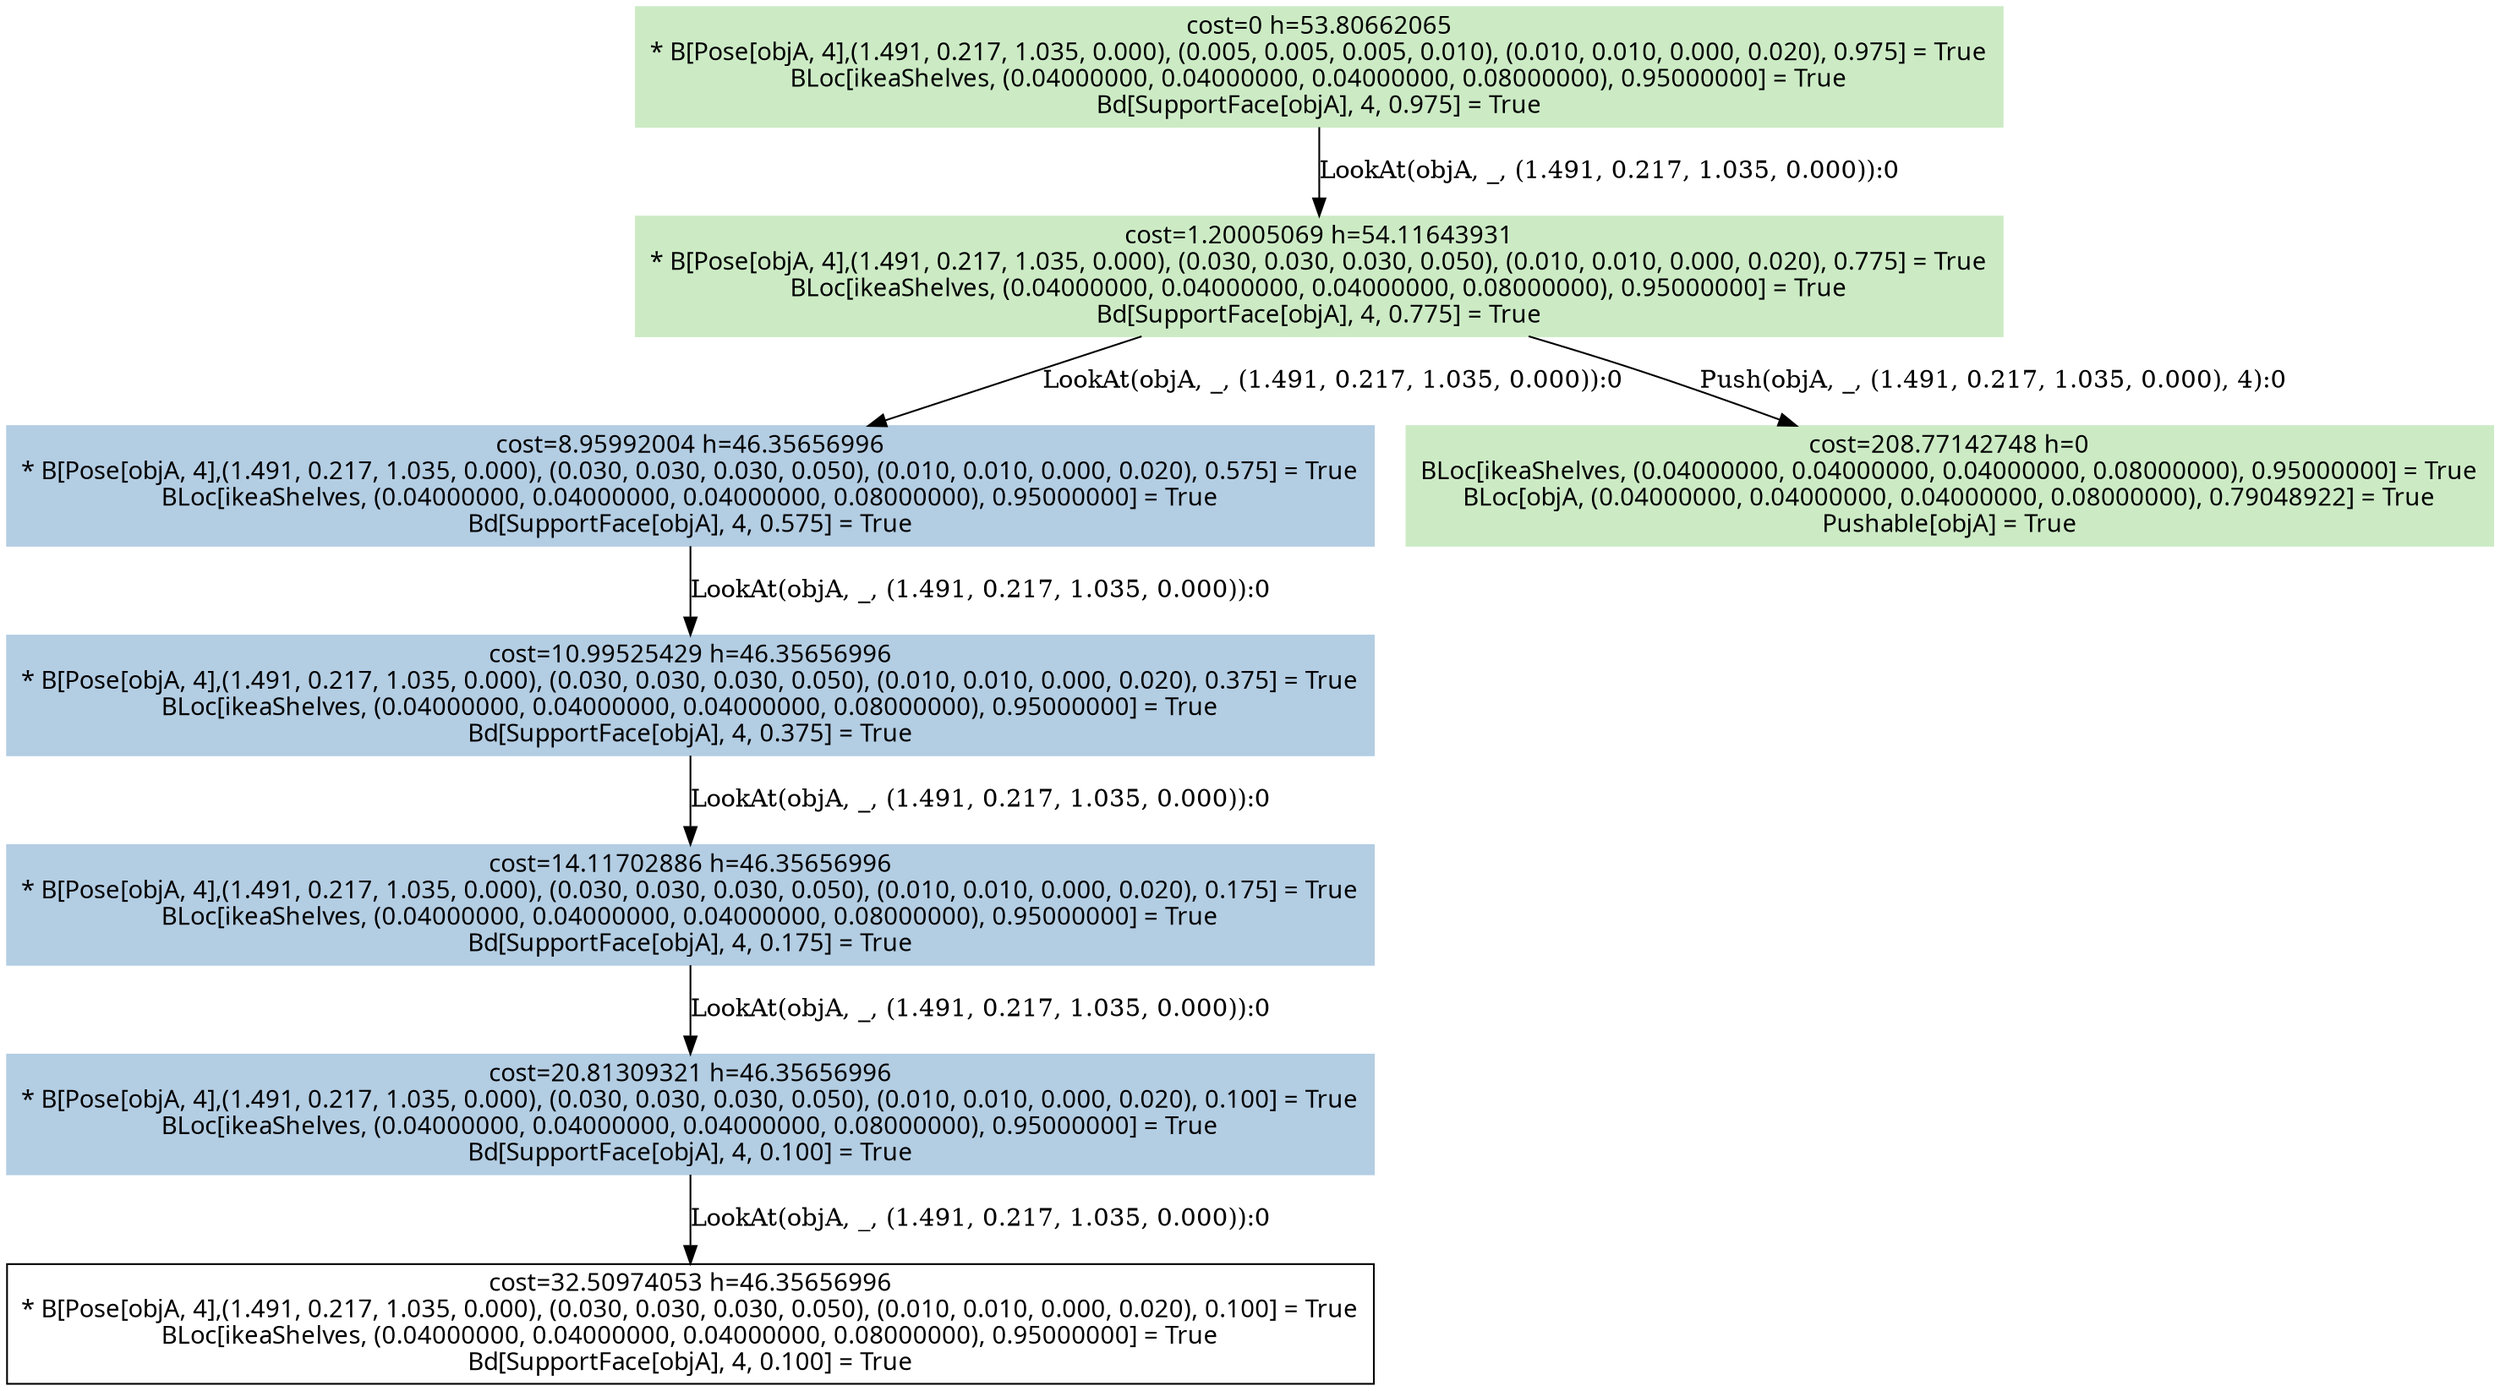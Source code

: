 digraph G {
    ordering=out;
    node [fontname=HelveticaBold];
    "359" [shape=box, label="cost=0 h=53.80662065\n* B[Pose[objA, 4],(1.491, 0.217, 1.035, 0.000), (0.005, 0.005, 0.005, 0.010), (0.010, 0.010, 0.000, 0.020), 0.975] = True\nBLoc[ikeaShelves, (0.04000000, 0.04000000, 0.04000000, 0.08000000), 0.95000000] = True\nBd[SupportFace[objA], 4, 0.975] = True\n"];
    "366" [shape=box, label="cost=1.20005069 h=54.11643931\n* B[Pose[objA, 4],(1.491, 0.217, 1.035, 0.000), (0.030, 0.030, 0.030, 0.050), (0.010, 0.010, 0.000, 0.020), 0.775] = True\nBLoc[ikeaShelves, (0.04000000, 0.04000000, 0.04000000, 0.08000000), 0.95000000] = True\nBd[SupportFace[objA], 4, 0.775] = True\n"];
    "359" [shape=box, style=filled, colorscheme=pastel16, color=2, label="cost=0 h=53.80662065\n* B[Pose[objA, 4],(1.491, 0.217, 1.035, 0.000), (0.005, 0.005, 0.005, 0.010), (0.010, 0.010, 0.000, 0.020), 0.975] = True\nBLoc[ikeaShelves, (0.04000000, 0.04000000, 0.04000000, 0.08000000), 0.95000000] = True\nBd[SupportFace[objA], 4, 0.975] = True\n"];
    "359" -> "366"[label="LookAt(objA, _, (1.491, 0.217, 1.035, 0.000)):0"];
    "368" [shape=box, label="cost=8.95992004 h=46.35656996\n* B[Pose[objA, 4],(1.491, 0.217, 1.035, 0.000), (0.030, 0.030, 0.030, 0.050), (0.010, 0.010, 0.000, 0.020), 0.575] = True\nBLoc[ikeaShelves, (0.04000000, 0.04000000, 0.04000000, 0.08000000), 0.95000000] = True\nBd[SupportFace[objA], 4, 0.575] = True\n"];
    "366" [shape=box, style=filled, colorscheme=pastel16, color=2, label="cost=1.20005069 h=54.11643931\n* B[Pose[objA, 4],(1.491, 0.217, 1.035, 0.000), (0.030, 0.030, 0.030, 0.050), (0.010, 0.010, 0.000, 0.020), 0.775] = True\nBLoc[ikeaShelves, (0.04000000, 0.04000000, 0.04000000, 0.08000000), 0.95000000] = True\nBd[SupportFace[objA], 4, 0.775] = True\n"];
    "366" -> "368"[label="LookAt(objA, _, (1.491, 0.217, 1.035, 0.000)):0"];
    "374" [shape=box, label="cost=10.99525429 h=46.35656996\n* B[Pose[objA, 4],(1.491, 0.217, 1.035, 0.000), (0.030, 0.030, 0.030, 0.050), (0.010, 0.010, 0.000, 0.020), 0.375] = True\nBLoc[ikeaShelves, (0.04000000, 0.04000000, 0.04000000, 0.08000000), 0.95000000] = True\nBd[SupportFace[objA], 4, 0.375] = True\n"];
    "368" [shape=box, style=filled, colorscheme=pastel16, color=2, label="cost=8.95992004 h=46.35656996\n* B[Pose[objA, 4],(1.491, 0.217, 1.035, 0.000), (0.030, 0.030, 0.030, 0.050), (0.010, 0.010, 0.000, 0.020), 0.575] = True\nBLoc[ikeaShelves, (0.04000000, 0.04000000, 0.04000000, 0.08000000), 0.95000000] = True\nBd[SupportFace[objA], 4, 0.575] = True\n"];
    "368" -> "374"[label="LookAt(objA, _, (1.491, 0.217, 1.035, 0.000)):0"];
    "383" [shape=box, label="cost=14.11702886 h=46.35656996\n* B[Pose[objA, 4],(1.491, 0.217, 1.035, 0.000), (0.030, 0.030, 0.030, 0.050), (0.010, 0.010, 0.000, 0.020), 0.175] = True\nBLoc[ikeaShelves, (0.04000000, 0.04000000, 0.04000000, 0.08000000), 0.95000000] = True\nBd[SupportFace[objA], 4, 0.175] = True\n"];
    "374" [shape=box, style=filled, colorscheme=pastel16, color=2, label="cost=10.99525429 h=46.35656996\n* B[Pose[objA, 4],(1.491, 0.217, 1.035, 0.000), (0.030, 0.030, 0.030, 0.050), (0.010, 0.010, 0.000, 0.020), 0.375] = True\nBLoc[ikeaShelves, (0.04000000, 0.04000000, 0.04000000, 0.08000000), 0.95000000] = True\nBd[SupportFace[objA], 4, 0.375] = True\n"];
    "374" -> "383"[label="LookAt(objA, _, (1.491, 0.217, 1.035, 0.000)):0"];
    "389" [shape=box, label="cost=20.81309321 h=46.35656996\n* B[Pose[objA, 4],(1.491, 0.217, 1.035, 0.000), (0.030, 0.030, 0.030, 0.050), (0.010, 0.010, 0.000, 0.020), 0.100] = True\nBLoc[ikeaShelves, (0.04000000, 0.04000000, 0.04000000, 0.08000000), 0.95000000] = True\nBd[SupportFace[objA], 4, 0.100] = True\n"];
    "383" [shape=box, style=filled, colorscheme=pastel16, color=2, label="cost=14.11702886 h=46.35656996\n* B[Pose[objA, 4],(1.491, 0.217, 1.035, 0.000), (0.030, 0.030, 0.030, 0.050), (0.010, 0.010, 0.000, 0.020), 0.175] = True\nBLoc[ikeaShelves, (0.04000000, 0.04000000, 0.04000000, 0.08000000), 0.95000000] = True\nBd[SupportFace[objA], 4, 0.175] = True\n"];
    "383" -> "389"[label="LookAt(objA, _, (1.491, 0.217, 1.035, 0.000)):0"];
    "395" [shape=box, label="cost=32.50974053 h=46.35656996\n* B[Pose[objA, 4],(1.491, 0.217, 1.035, 0.000), (0.030, 0.030, 0.030, 0.050), (0.010, 0.010, 0.000, 0.020), 0.100] = True\nBLoc[ikeaShelves, (0.04000000, 0.04000000, 0.04000000, 0.08000000), 0.95000000] = True\nBd[SupportFace[objA], 4, 0.100] = True\n"];
    "389" [shape=box, style=filled, colorscheme=pastel16, color=2, label="cost=20.81309321 h=46.35656996\n* B[Pose[objA, 4],(1.491, 0.217, 1.035, 0.000), (0.030, 0.030, 0.030, 0.050), (0.010, 0.010, 0.000, 0.020), 0.100] = True\nBLoc[ikeaShelves, (0.04000000, 0.04000000, 0.04000000, 0.08000000), 0.95000000] = True\nBd[SupportFace[objA], 4, 0.100] = True\n"];
    "389" -> "395"[label="LookAt(objA, _, (1.491, 0.217, 1.035, 0.000)):0"];
    "370" [shape=box, label="cost=208.77142748 h=0\nBLoc[ikeaShelves, (0.04000000, 0.04000000, 0.04000000, 0.08000000), 0.95000000] = True\nBLoc[objA, (0.04000000, 0.04000000, 0.04000000, 0.08000000), 0.79048922] = True\nPushable[objA] = True\n"];
    "366" [shape=box, style=filled, colorscheme=pastel16, color=2, label="cost=1.20005069 h=54.11643931\n* B[Pose[objA, 4],(1.491, 0.217, 1.035, 0.000), (0.030, 0.030, 0.030, 0.050), (0.010, 0.010, 0.000, 0.020), 0.775] = True\nBLoc[ikeaShelves, (0.04000000, 0.04000000, 0.04000000, 0.08000000), 0.95000000] = True\nBd[SupportFace[objA], 4, 0.775] = True\n"];
    "366" -> "370"[label="Push(objA, _, (1.491, 0.217, 1.035, 0.000), 4):0"];
    "359" [shape=box, style=filled, colorscheme=pastel16,color=3];
    "366" [shape=box, style=filled, colorscheme=pastel16,color=3];
    "370" [shape=box, style=filled, colorscheme=pastel16,color=3];
}
